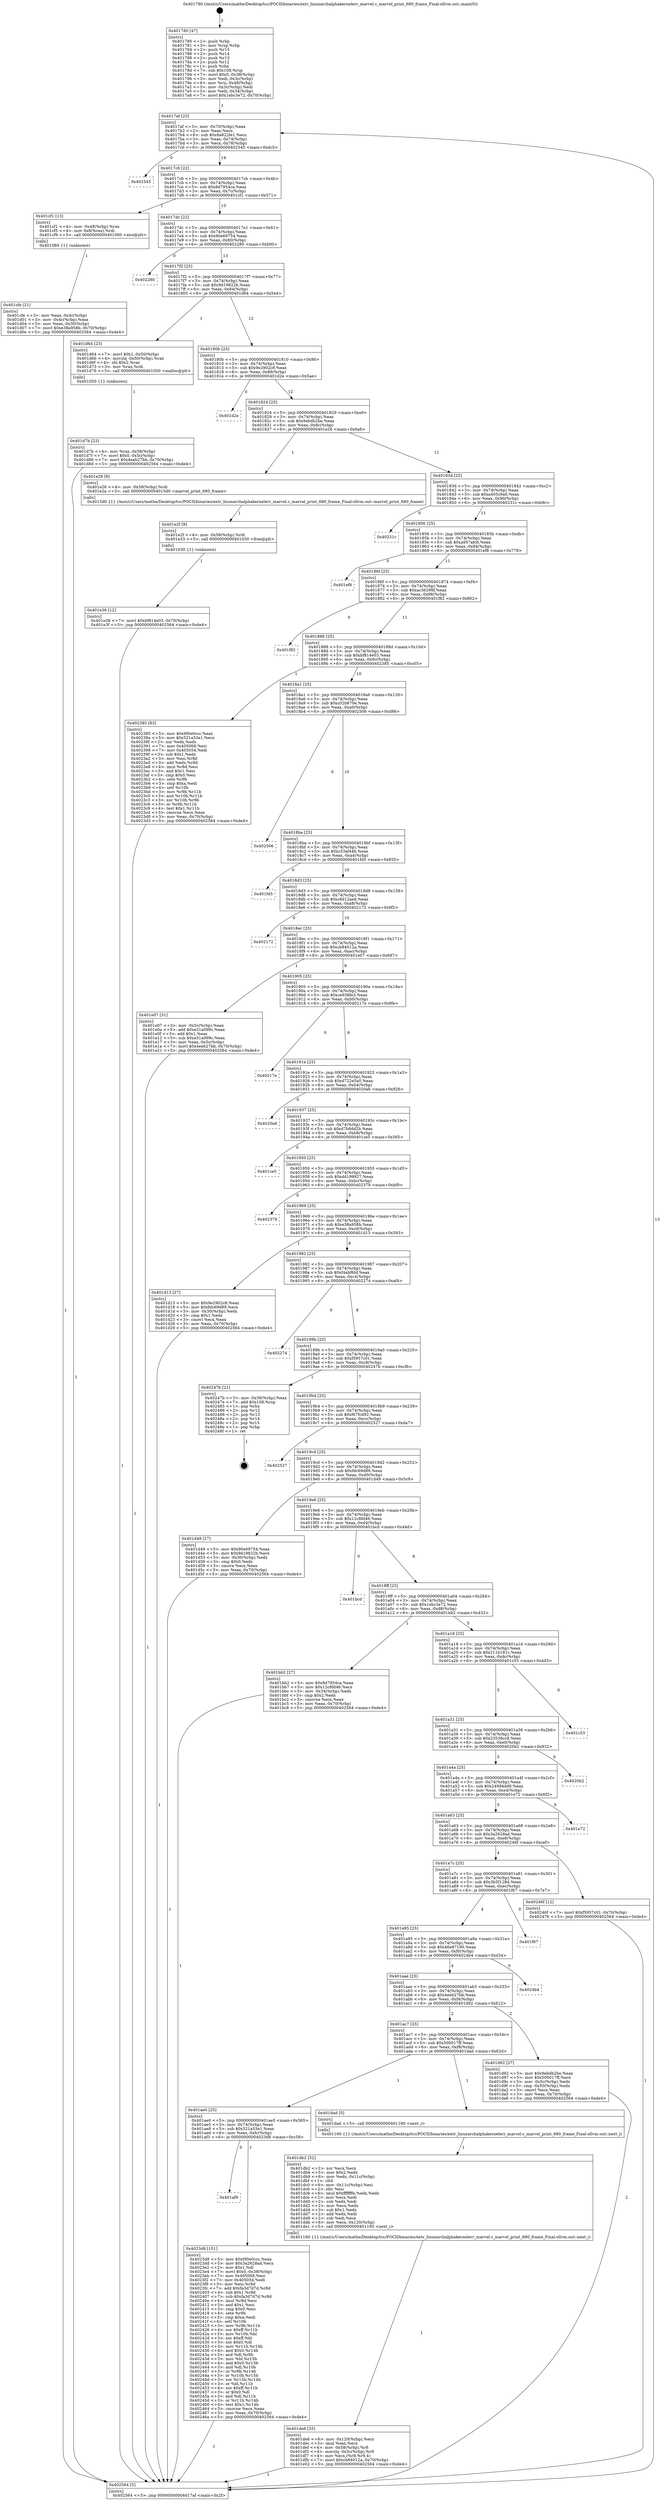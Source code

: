 digraph "0x401780" {
  label = "0x401780 (/mnt/c/Users/mathe/Desktop/tcc/POCII/binaries/extr_linuxarchalphakernelerr_marvel.c_marvel_print_680_frame_Final-ollvm.out::main(0))"
  labelloc = "t"
  node[shape=record]

  Entry [label="",width=0.3,height=0.3,shape=circle,fillcolor=black,style=filled]
  "0x4017af" [label="{
     0x4017af [23]\l
     | [instrs]\l
     &nbsp;&nbsp;0x4017af \<+3\>: mov -0x70(%rbp),%eax\l
     &nbsp;&nbsp;0x4017b2 \<+2\>: mov %eax,%ecx\l
     &nbsp;&nbsp;0x4017b4 \<+6\>: sub $0x8a822fe1,%ecx\l
     &nbsp;&nbsp;0x4017ba \<+3\>: mov %eax,-0x74(%rbp)\l
     &nbsp;&nbsp;0x4017bd \<+3\>: mov %ecx,-0x78(%rbp)\l
     &nbsp;&nbsp;0x4017c0 \<+6\>: je 0000000000402545 \<main+0xdc5\>\l
  }"]
  "0x402545" [label="{
     0x402545\l
  }", style=dashed]
  "0x4017c6" [label="{
     0x4017c6 [22]\l
     | [instrs]\l
     &nbsp;&nbsp;0x4017c6 \<+5\>: jmp 00000000004017cb \<main+0x4b\>\l
     &nbsp;&nbsp;0x4017cb \<+3\>: mov -0x74(%rbp),%eax\l
     &nbsp;&nbsp;0x4017ce \<+5\>: sub $0x8d7954ca,%eax\l
     &nbsp;&nbsp;0x4017d3 \<+3\>: mov %eax,-0x7c(%rbp)\l
     &nbsp;&nbsp;0x4017d6 \<+6\>: je 0000000000401cf1 \<main+0x571\>\l
  }"]
  Exit [label="",width=0.3,height=0.3,shape=circle,fillcolor=black,style=filled,peripheries=2]
  "0x401cf1" [label="{
     0x401cf1 [13]\l
     | [instrs]\l
     &nbsp;&nbsp;0x401cf1 \<+4\>: mov -0x48(%rbp),%rax\l
     &nbsp;&nbsp;0x401cf5 \<+4\>: mov 0x8(%rax),%rdi\l
     &nbsp;&nbsp;0x401cf9 \<+5\>: call 0000000000401060 \<atoi@plt\>\l
     | [calls]\l
     &nbsp;&nbsp;0x401060 \{1\} (unknown)\l
  }"]
  "0x4017dc" [label="{
     0x4017dc [22]\l
     | [instrs]\l
     &nbsp;&nbsp;0x4017dc \<+5\>: jmp 00000000004017e1 \<main+0x61\>\l
     &nbsp;&nbsp;0x4017e1 \<+3\>: mov -0x74(%rbp),%eax\l
     &nbsp;&nbsp;0x4017e4 \<+5\>: sub $0x90e69754,%eax\l
     &nbsp;&nbsp;0x4017e9 \<+3\>: mov %eax,-0x80(%rbp)\l
     &nbsp;&nbsp;0x4017ec \<+6\>: je 0000000000402280 \<main+0xb00\>\l
  }"]
  "0x401af9" [label="{
     0x401af9\l
  }", style=dashed]
  "0x402280" [label="{
     0x402280\l
  }", style=dashed]
  "0x4017f2" [label="{
     0x4017f2 [25]\l
     | [instrs]\l
     &nbsp;&nbsp;0x4017f2 \<+5\>: jmp 00000000004017f7 \<main+0x77\>\l
     &nbsp;&nbsp;0x4017f7 \<+3\>: mov -0x74(%rbp),%eax\l
     &nbsp;&nbsp;0x4017fa \<+5\>: sub $0x9d19822b,%eax\l
     &nbsp;&nbsp;0x4017ff \<+6\>: mov %eax,-0x84(%rbp)\l
     &nbsp;&nbsp;0x401805 \<+6\>: je 0000000000401d64 \<main+0x5e4\>\l
  }"]
  "0x4023d8" [label="{
     0x4023d8 [151]\l
     | [instrs]\l
     &nbsp;&nbsp;0x4023d8 \<+5\>: mov $0x6f0e0ccc,%eax\l
     &nbsp;&nbsp;0x4023dd \<+5\>: mov $0x3a2628ad,%ecx\l
     &nbsp;&nbsp;0x4023e2 \<+2\>: mov $0x1,%dl\l
     &nbsp;&nbsp;0x4023e4 \<+7\>: movl $0x0,-0x38(%rbp)\l
     &nbsp;&nbsp;0x4023eb \<+7\>: mov 0x405068,%esi\l
     &nbsp;&nbsp;0x4023f2 \<+7\>: mov 0x405054,%edi\l
     &nbsp;&nbsp;0x4023f9 \<+3\>: mov %esi,%r8d\l
     &nbsp;&nbsp;0x4023fc \<+7\>: add $0xfa3d7d7d,%r8d\l
     &nbsp;&nbsp;0x402403 \<+4\>: sub $0x1,%r8d\l
     &nbsp;&nbsp;0x402407 \<+7\>: sub $0xfa3d7d7d,%r8d\l
     &nbsp;&nbsp;0x40240e \<+4\>: imul %r8d,%esi\l
     &nbsp;&nbsp;0x402412 \<+3\>: and $0x1,%esi\l
     &nbsp;&nbsp;0x402415 \<+3\>: cmp $0x0,%esi\l
     &nbsp;&nbsp;0x402418 \<+4\>: sete %r9b\l
     &nbsp;&nbsp;0x40241c \<+3\>: cmp $0xa,%edi\l
     &nbsp;&nbsp;0x40241f \<+4\>: setl %r10b\l
     &nbsp;&nbsp;0x402423 \<+3\>: mov %r9b,%r11b\l
     &nbsp;&nbsp;0x402426 \<+4\>: xor $0xff,%r11b\l
     &nbsp;&nbsp;0x40242a \<+3\>: mov %r10b,%bl\l
     &nbsp;&nbsp;0x40242d \<+3\>: xor $0xff,%bl\l
     &nbsp;&nbsp;0x402430 \<+3\>: xor $0x0,%dl\l
     &nbsp;&nbsp;0x402433 \<+3\>: mov %r11b,%r14b\l
     &nbsp;&nbsp;0x402436 \<+4\>: and $0x0,%r14b\l
     &nbsp;&nbsp;0x40243a \<+3\>: and %dl,%r9b\l
     &nbsp;&nbsp;0x40243d \<+3\>: mov %bl,%r15b\l
     &nbsp;&nbsp;0x402440 \<+4\>: and $0x0,%r15b\l
     &nbsp;&nbsp;0x402444 \<+3\>: and %dl,%r10b\l
     &nbsp;&nbsp;0x402447 \<+3\>: or %r9b,%r14b\l
     &nbsp;&nbsp;0x40244a \<+3\>: or %r10b,%r15b\l
     &nbsp;&nbsp;0x40244d \<+3\>: xor %r15b,%r14b\l
     &nbsp;&nbsp;0x402450 \<+3\>: or %bl,%r11b\l
     &nbsp;&nbsp;0x402453 \<+4\>: xor $0xff,%r11b\l
     &nbsp;&nbsp;0x402457 \<+3\>: or $0x0,%dl\l
     &nbsp;&nbsp;0x40245a \<+3\>: and %dl,%r11b\l
     &nbsp;&nbsp;0x40245d \<+3\>: or %r11b,%r14b\l
     &nbsp;&nbsp;0x402460 \<+4\>: test $0x1,%r14b\l
     &nbsp;&nbsp;0x402464 \<+3\>: cmovne %ecx,%eax\l
     &nbsp;&nbsp;0x402467 \<+3\>: mov %eax,-0x70(%rbp)\l
     &nbsp;&nbsp;0x40246a \<+5\>: jmp 0000000000402564 \<main+0xde4\>\l
  }"]
  "0x401d64" [label="{
     0x401d64 [23]\l
     | [instrs]\l
     &nbsp;&nbsp;0x401d64 \<+7\>: movl $0x1,-0x50(%rbp)\l
     &nbsp;&nbsp;0x401d6b \<+4\>: movslq -0x50(%rbp),%rax\l
     &nbsp;&nbsp;0x401d6f \<+4\>: shl $0x2,%rax\l
     &nbsp;&nbsp;0x401d73 \<+3\>: mov %rax,%rdi\l
     &nbsp;&nbsp;0x401d76 \<+5\>: call 0000000000401050 \<malloc@plt\>\l
     | [calls]\l
     &nbsp;&nbsp;0x401050 \{1\} (unknown)\l
  }"]
  "0x40180b" [label="{
     0x40180b [25]\l
     | [instrs]\l
     &nbsp;&nbsp;0x40180b \<+5\>: jmp 0000000000401810 \<main+0x90\>\l
     &nbsp;&nbsp;0x401810 \<+3\>: mov -0x74(%rbp),%eax\l
     &nbsp;&nbsp;0x401813 \<+5\>: sub $0x9e2902c8,%eax\l
     &nbsp;&nbsp;0x401818 \<+6\>: mov %eax,-0x88(%rbp)\l
     &nbsp;&nbsp;0x40181e \<+6\>: je 0000000000401d2e \<main+0x5ae\>\l
  }"]
  "0x401e38" [label="{
     0x401e38 [12]\l
     | [instrs]\l
     &nbsp;&nbsp;0x401e38 \<+7\>: movl $0xbf814e03,-0x70(%rbp)\l
     &nbsp;&nbsp;0x401e3f \<+5\>: jmp 0000000000402564 \<main+0xde4\>\l
  }"]
  "0x401d2e" [label="{
     0x401d2e\l
  }", style=dashed]
  "0x401824" [label="{
     0x401824 [25]\l
     | [instrs]\l
     &nbsp;&nbsp;0x401824 \<+5\>: jmp 0000000000401829 \<main+0xa9\>\l
     &nbsp;&nbsp;0x401829 \<+3\>: mov -0x74(%rbp),%eax\l
     &nbsp;&nbsp;0x40182c \<+5\>: sub $0x9ebdb2be,%eax\l
     &nbsp;&nbsp;0x401831 \<+6\>: mov %eax,-0x8c(%rbp)\l
     &nbsp;&nbsp;0x401837 \<+6\>: je 0000000000401e26 \<main+0x6a6\>\l
  }"]
  "0x401e2f" [label="{
     0x401e2f [9]\l
     | [instrs]\l
     &nbsp;&nbsp;0x401e2f \<+4\>: mov -0x58(%rbp),%rdi\l
     &nbsp;&nbsp;0x401e33 \<+5\>: call 0000000000401030 \<free@plt\>\l
     | [calls]\l
     &nbsp;&nbsp;0x401030 \{1\} (unknown)\l
  }"]
  "0x401e26" [label="{
     0x401e26 [9]\l
     | [instrs]\l
     &nbsp;&nbsp;0x401e26 \<+4\>: mov -0x58(%rbp),%rdi\l
     &nbsp;&nbsp;0x401e2a \<+5\>: call 00000000004015d0 \<marvel_print_680_frame\>\l
     | [calls]\l
     &nbsp;&nbsp;0x4015d0 \{1\} (/mnt/c/Users/mathe/Desktop/tcc/POCII/binaries/extr_linuxarchalphakernelerr_marvel.c_marvel_print_680_frame_Final-ollvm.out::marvel_print_680_frame)\l
  }"]
  "0x40183d" [label="{
     0x40183d [25]\l
     | [instrs]\l
     &nbsp;&nbsp;0x40183d \<+5\>: jmp 0000000000401842 \<main+0xc2\>\l
     &nbsp;&nbsp;0x401842 \<+3\>: mov -0x74(%rbp),%eax\l
     &nbsp;&nbsp;0x401845 \<+5\>: sub $0xa405c9a0,%eax\l
     &nbsp;&nbsp;0x40184a \<+6\>: mov %eax,-0x90(%rbp)\l
     &nbsp;&nbsp;0x401850 \<+6\>: je 000000000040231c \<main+0xb9c\>\l
  }"]
  "0x401de6" [label="{
     0x401de6 [33]\l
     | [instrs]\l
     &nbsp;&nbsp;0x401de6 \<+6\>: mov -0x120(%rbp),%ecx\l
     &nbsp;&nbsp;0x401dec \<+3\>: imul %eax,%ecx\l
     &nbsp;&nbsp;0x401def \<+4\>: mov -0x58(%rbp),%r8\l
     &nbsp;&nbsp;0x401df3 \<+4\>: movslq -0x5c(%rbp),%r9\l
     &nbsp;&nbsp;0x401df7 \<+4\>: mov %ecx,(%r8,%r9,4)\l
     &nbsp;&nbsp;0x401dfb \<+7\>: movl $0xcb84012a,-0x70(%rbp)\l
     &nbsp;&nbsp;0x401e02 \<+5\>: jmp 0000000000402564 \<main+0xde4\>\l
  }"]
  "0x40231c" [label="{
     0x40231c\l
  }", style=dashed]
  "0x401856" [label="{
     0x401856 [25]\l
     | [instrs]\l
     &nbsp;&nbsp;0x401856 \<+5\>: jmp 000000000040185b \<main+0xdb\>\l
     &nbsp;&nbsp;0x40185b \<+3\>: mov -0x74(%rbp),%eax\l
     &nbsp;&nbsp;0x40185e \<+5\>: sub $0xa957afc6,%eax\l
     &nbsp;&nbsp;0x401863 \<+6\>: mov %eax,-0x94(%rbp)\l
     &nbsp;&nbsp;0x401869 \<+6\>: je 0000000000401ef8 \<main+0x778\>\l
  }"]
  "0x401db2" [label="{
     0x401db2 [52]\l
     | [instrs]\l
     &nbsp;&nbsp;0x401db2 \<+2\>: xor %ecx,%ecx\l
     &nbsp;&nbsp;0x401db4 \<+5\>: mov $0x2,%edx\l
     &nbsp;&nbsp;0x401db9 \<+6\>: mov %edx,-0x11c(%rbp)\l
     &nbsp;&nbsp;0x401dbf \<+1\>: cltd\l
     &nbsp;&nbsp;0x401dc0 \<+6\>: mov -0x11c(%rbp),%esi\l
     &nbsp;&nbsp;0x401dc6 \<+2\>: idiv %esi\l
     &nbsp;&nbsp;0x401dc8 \<+6\>: imul $0xfffffffe,%edx,%edx\l
     &nbsp;&nbsp;0x401dce \<+2\>: mov %ecx,%edi\l
     &nbsp;&nbsp;0x401dd0 \<+2\>: sub %edx,%edi\l
     &nbsp;&nbsp;0x401dd2 \<+2\>: mov %ecx,%edx\l
     &nbsp;&nbsp;0x401dd4 \<+3\>: sub $0x1,%edx\l
     &nbsp;&nbsp;0x401dd7 \<+2\>: add %edx,%edi\l
     &nbsp;&nbsp;0x401dd9 \<+2\>: sub %edi,%ecx\l
     &nbsp;&nbsp;0x401ddb \<+6\>: mov %ecx,-0x120(%rbp)\l
     &nbsp;&nbsp;0x401de1 \<+5\>: call 0000000000401160 \<next_i\>\l
     | [calls]\l
     &nbsp;&nbsp;0x401160 \{1\} (/mnt/c/Users/mathe/Desktop/tcc/POCII/binaries/extr_linuxarchalphakernelerr_marvel.c_marvel_print_680_frame_Final-ollvm.out::next_i)\l
  }"]
  "0x401ef8" [label="{
     0x401ef8\l
  }", style=dashed]
  "0x40186f" [label="{
     0x40186f [25]\l
     | [instrs]\l
     &nbsp;&nbsp;0x40186f \<+5\>: jmp 0000000000401874 \<main+0xf4\>\l
     &nbsp;&nbsp;0x401874 \<+3\>: mov -0x74(%rbp),%eax\l
     &nbsp;&nbsp;0x401877 \<+5\>: sub $0xac36298f,%eax\l
     &nbsp;&nbsp;0x40187c \<+6\>: mov %eax,-0x98(%rbp)\l
     &nbsp;&nbsp;0x401882 \<+6\>: je 0000000000401f82 \<main+0x802\>\l
  }"]
  "0x401ae0" [label="{
     0x401ae0 [25]\l
     | [instrs]\l
     &nbsp;&nbsp;0x401ae0 \<+5\>: jmp 0000000000401ae5 \<main+0x365\>\l
     &nbsp;&nbsp;0x401ae5 \<+3\>: mov -0x74(%rbp),%eax\l
     &nbsp;&nbsp;0x401ae8 \<+5\>: sub $0x521a53e1,%eax\l
     &nbsp;&nbsp;0x401aed \<+6\>: mov %eax,-0xfc(%rbp)\l
     &nbsp;&nbsp;0x401af3 \<+6\>: je 00000000004023d8 \<main+0xc58\>\l
  }"]
  "0x401f82" [label="{
     0x401f82\l
  }", style=dashed]
  "0x401888" [label="{
     0x401888 [25]\l
     | [instrs]\l
     &nbsp;&nbsp;0x401888 \<+5\>: jmp 000000000040188d \<main+0x10d\>\l
     &nbsp;&nbsp;0x40188d \<+3\>: mov -0x74(%rbp),%eax\l
     &nbsp;&nbsp;0x401890 \<+5\>: sub $0xbf814e03,%eax\l
     &nbsp;&nbsp;0x401895 \<+6\>: mov %eax,-0x9c(%rbp)\l
     &nbsp;&nbsp;0x40189b \<+6\>: je 0000000000402385 \<main+0xc05\>\l
  }"]
  "0x401dad" [label="{
     0x401dad [5]\l
     | [instrs]\l
     &nbsp;&nbsp;0x401dad \<+5\>: call 0000000000401160 \<next_i\>\l
     | [calls]\l
     &nbsp;&nbsp;0x401160 \{1\} (/mnt/c/Users/mathe/Desktop/tcc/POCII/binaries/extr_linuxarchalphakernelerr_marvel.c_marvel_print_680_frame_Final-ollvm.out::next_i)\l
  }"]
  "0x402385" [label="{
     0x402385 [83]\l
     | [instrs]\l
     &nbsp;&nbsp;0x402385 \<+5\>: mov $0x6f0e0ccc,%eax\l
     &nbsp;&nbsp;0x40238a \<+5\>: mov $0x521a53e1,%ecx\l
     &nbsp;&nbsp;0x40238f \<+2\>: xor %edx,%edx\l
     &nbsp;&nbsp;0x402391 \<+7\>: mov 0x405068,%esi\l
     &nbsp;&nbsp;0x402398 \<+7\>: mov 0x405054,%edi\l
     &nbsp;&nbsp;0x40239f \<+3\>: sub $0x1,%edx\l
     &nbsp;&nbsp;0x4023a2 \<+3\>: mov %esi,%r8d\l
     &nbsp;&nbsp;0x4023a5 \<+3\>: add %edx,%r8d\l
     &nbsp;&nbsp;0x4023a8 \<+4\>: imul %r8d,%esi\l
     &nbsp;&nbsp;0x4023ac \<+3\>: and $0x1,%esi\l
     &nbsp;&nbsp;0x4023af \<+3\>: cmp $0x0,%esi\l
     &nbsp;&nbsp;0x4023b2 \<+4\>: sete %r9b\l
     &nbsp;&nbsp;0x4023b6 \<+3\>: cmp $0xa,%edi\l
     &nbsp;&nbsp;0x4023b9 \<+4\>: setl %r10b\l
     &nbsp;&nbsp;0x4023bd \<+3\>: mov %r9b,%r11b\l
     &nbsp;&nbsp;0x4023c0 \<+3\>: and %r10b,%r11b\l
     &nbsp;&nbsp;0x4023c3 \<+3\>: xor %r10b,%r9b\l
     &nbsp;&nbsp;0x4023c6 \<+3\>: or %r9b,%r11b\l
     &nbsp;&nbsp;0x4023c9 \<+4\>: test $0x1,%r11b\l
     &nbsp;&nbsp;0x4023cd \<+3\>: cmovne %ecx,%eax\l
     &nbsp;&nbsp;0x4023d0 \<+3\>: mov %eax,-0x70(%rbp)\l
     &nbsp;&nbsp;0x4023d3 \<+5\>: jmp 0000000000402564 \<main+0xde4\>\l
  }"]
  "0x4018a1" [label="{
     0x4018a1 [25]\l
     | [instrs]\l
     &nbsp;&nbsp;0x4018a1 \<+5\>: jmp 00000000004018a6 \<main+0x126\>\l
     &nbsp;&nbsp;0x4018a6 \<+3\>: mov -0x74(%rbp),%eax\l
     &nbsp;&nbsp;0x4018a9 \<+5\>: sub $0xc02b870e,%eax\l
     &nbsp;&nbsp;0x4018ae \<+6\>: mov %eax,-0xa0(%rbp)\l
     &nbsp;&nbsp;0x4018b4 \<+6\>: je 0000000000402506 \<main+0xd86\>\l
  }"]
  "0x401ac7" [label="{
     0x401ac7 [25]\l
     | [instrs]\l
     &nbsp;&nbsp;0x401ac7 \<+5\>: jmp 0000000000401acc \<main+0x34c\>\l
     &nbsp;&nbsp;0x401acc \<+3\>: mov -0x74(%rbp),%eax\l
     &nbsp;&nbsp;0x401acf \<+5\>: sub $0x500017ff,%eax\l
     &nbsp;&nbsp;0x401ad4 \<+6\>: mov %eax,-0xf8(%rbp)\l
     &nbsp;&nbsp;0x401ada \<+6\>: je 0000000000401dad \<main+0x62d\>\l
  }"]
  "0x402506" [label="{
     0x402506\l
  }", style=dashed]
  "0x4018ba" [label="{
     0x4018ba [25]\l
     | [instrs]\l
     &nbsp;&nbsp;0x4018ba \<+5\>: jmp 00000000004018bf \<main+0x13f\>\l
     &nbsp;&nbsp;0x4018bf \<+3\>: mov -0x74(%rbp),%eax\l
     &nbsp;&nbsp;0x4018c2 \<+5\>: sub $0xc53af44b,%eax\l
     &nbsp;&nbsp;0x4018c7 \<+6\>: mov %eax,-0xa4(%rbp)\l
     &nbsp;&nbsp;0x4018cd \<+6\>: je 0000000000401fd5 \<main+0x855\>\l
  }"]
  "0x401d92" [label="{
     0x401d92 [27]\l
     | [instrs]\l
     &nbsp;&nbsp;0x401d92 \<+5\>: mov $0x9ebdb2be,%eax\l
     &nbsp;&nbsp;0x401d97 \<+5\>: mov $0x500017ff,%ecx\l
     &nbsp;&nbsp;0x401d9c \<+3\>: mov -0x5c(%rbp),%edx\l
     &nbsp;&nbsp;0x401d9f \<+3\>: cmp -0x50(%rbp),%edx\l
     &nbsp;&nbsp;0x401da2 \<+3\>: cmovl %ecx,%eax\l
     &nbsp;&nbsp;0x401da5 \<+3\>: mov %eax,-0x70(%rbp)\l
     &nbsp;&nbsp;0x401da8 \<+5\>: jmp 0000000000402564 \<main+0xde4\>\l
  }"]
  "0x401fd5" [label="{
     0x401fd5\l
  }", style=dashed]
  "0x4018d3" [label="{
     0x4018d3 [25]\l
     | [instrs]\l
     &nbsp;&nbsp;0x4018d3 \<+5\>: jmp 00000000004018d8 \<main+0x158\>\l
     &nbsp;&nbsp;0x4018d8 \<+3\>: mov -0x74(%rbp),%eax\l
     &nbsp;&nbsp;0x4018db \<+5\>: sub $0xc6d12aed,%eax\l
     &nbsp;&nbsp;0x4018e0 \<+6\>: mov %eax,-0xa8(%rbp)\l
     &nbsp;&nbsp;0x4018e6 \<+6\>: je 0000000000402172 \<main+0x9f2\>\l
  }"]
  "0x401aae" [label="{
     0x401aae [25]\l
     | [instrs]\l
     &nbsp;&nbsp;0x401aae \<+5\>: jmp 0000000000401ab3 \<main+0x333\>\l
     &nbsp;&nbsp;0x401ab3 \<+3\>: mov -0x74(%rbp),%eax\l
     &nbsp;&nbsp;0x401ab6 \<+5\>: sub $0x4eeb27bb,%eax\l
     &nbsp;&nbsp;0x401abb \<+6\>: mov %eax,-0xf4(%rbp)\l
     &nbsp;&nbsp;0x401ac1 \<+6\>: je 0000000000401d92 \<main+0x612\>\l
  }"]
  "0x402172" [label="{
     0x402172\l
  }", style=dashed]
  "0x4018ec" [label="{
     0x4018ec [25]\l
     | [instrs]\l
     &nbsp;&nbsp;0x4018ec \<+5\>: jmp 00000000004018f1 \<main+0x171\>\l
     &nbsp;&nbsp;0x4018f1 \<+3\>: mov -0x74(%rbp),%eax\l
     &nbsp;&nbsp;0x4018f4 \<+5\>: sub $0xcb84012a,%eax\l
     &nbsp;&nbsp;0x4018f9 \<+6\>: mov %eax,-0xac(%rbp)\l
     &nbsp;&nbsp;0x4018ff \<+6\>: je 0000000000401e07 \<main+0x687\>\l
  }"]
  "0x4024b4" [label="{
     0x4024b4\l
  }", style=dashed]
  "0x401e07" [label="{
     0x401e07 [31]\l
     | [instrs]\l
     &nbsp;&nbsp;0x401e07 \<+3\>: mov -0x5c(%rbp),%eax\l
     &nbsp;&nbsp;0x401e0a \<+5\>: add $0xe31a099c,%eax\l
     &nbsp;&nbsp;0x401e0f \<+3\>: add $0x1,%eax\l
     &nbsp;&nbsp;0x401e12 \<+5\>: sub $0xe31a099c,%eax\l
     &nbsp;&nbsp;0x401e17 \<+3\>: mov %eax,-0x5c(%rbp)\l
     &nbsp;&nbsp;0x401e1a \<+7\>: movl $0x4eeb27bb,-0x70(%rbp)\l
     &nbsp;&nbsp;0x401e21 \<+5\>: jmp 0000000000402564 \<main+0xde4\>\l
  }"]
  "0x401905" [label="{
     0x401905 [25]\l
     | [instrs]\l
     &nbsp;&nbsp;0x401905 \<+5\>: jmp 000000000040190a \<main+0x18a\>\l
     &nbsp;&nbsp;0x40190a \<+3\>: mov -0x74(%rbp),%eax\l
     &nbsp;&nbsp;0x40190d \<+5\>: sub $0xce938fe3,%eax\l
     &nbsp;&nbsp;0x401912 \<+6\>: mov %eax,-0xb0(%rbp)\l
     &nbsp;&nbsp;0x401918 \<+6\>: je 000000000040217e \<main+0x9fe\>\l
  }"]
  "0x401a95" [label="{
     0x401a95 [25]\l
     | [instrs]\l
     &nbsp;&nbsp;0x401a95 \<+5\>: jmp 0000000000401a9a \<main+0x31a\>\l
     &nbsp;&nbsp;0x401a9a \<+3\>: mov -0x74(%rbp),%eax\l
     &nbsp;&nbsp;0x401a9d \<+5\>: sub $0x46e87190,%eax\l
     &nbsp;&nbsp;0x401aa2 \<+6\>: mov %eax,-0xf0(%rbp)\l
     &nbsp;&nbsp;0x401aa8 \<+6\>: je 00000000004024b4 \<main+0xd34\>\l
  }"]
  "0x40217e" [label="{
     0x40217e\l
  }", style=dashed]
  "0x40191e" [label="{
     0x40191e [25]\l
     | [instrs]\l
     &nbsp;&nbsp;0x40191e \<+5\>: jmp 0000000000401923 \<main+0x1a3\>\l
     &nbsp;&nbsp;0x401923 \<+3\>: mov -0x74(%rbp),%eax\l
     &nbsp;&nbsp;0x401926 \<+5\>: sub $0xd722e5a0,%eax\l
     &nbsp;&nbsp;0x40192b \<+6\>: mov %eax,-0xb4(%rbp)\l
     &nbsp;&nbsp;0x401931 \<+6\>: je 00000000004020a6 \<main+0x926\>\l
  }"]
  "0x401f67" [label="{
     0x401f67\l
  }", style=dashed]
  "0x4020a6" [label="{
     0x4020a6\l
  }", style=dashed]
  "0x401937" [label="{
     0x401937 [25]\l
     | [instrs]\l
     &nbsp;&nbsp;0x401937 \<+5\>: jmp 000000000040193c \<main+0x1bc\>\l
     &nbsp;&nbsp;0x40193c \<+3\>: mov -0x74(%rbp),%eax\l
     &nbsp;&nbsp;0x40193f \<+5\>: sub $0xd7b8dd2b,%eax\l
     &nbsp;&nbsp;0x401944 \<+6\>: mov %eax,-0xb8(%rbp)\l
     &nbsp;&nbsp;0x40194a \<+6\>: je 0000000000401ce5 \<main+0x565\>\l
  }"]
  "0x401a7c" [label="{
     0x401a7c [25]\l
     | [instrs]\l
     &nbsp;&nbsp;0x401a7c \<+5\>: jmp 0000000000401a81 \<main+0x301\>\l
     &nbsp;&nbsp;0x401a81 \<+3\>: mov -0x74(%rbp),%eax\l
     &nbsp;&nbsp;0x401a84 \<+5\>: sub $0x3b5f128d,%eax\l
     &nbsp;&nbsp;0x401a89 \<+6\>: mov %eax,-0xec(%rbp)\l
     &nbsp;&nbsp;0x401a8f \<+6\>: je 0000000000401f67 \<main+0x7e7\>\l
  }"]
  "0x401ce5" [label="{
     0x401ce5\l
  }", style=dashed]
  "0x401950" [label="{
     0x401950 [25]\l
     | [instrs]\l
     &nbsp;&nbsp;0x401950 \<+5\>: jmp 0000000000401955 \<main+0x1d5\>\l
     &nbsp;&nbsp;0x401955 \<+3\>: mov -0x74(%rbp),%eax\l
     &nbsp;&nbsp;0x401958 \<+5\>: sub $0xdd199927,%eax\l
     &nbsp;&nbsp;0x40195d \<+6\>: mov %eax,-0xbc(%rbp)\l
     &nbsp;&nbsp;0x401963 \<+6\>: je 0000000000402379 \<main+0xbf9\>\l
  }"]
  "0x40246f" [label="{
     0x40246f [12]\l
     | [instrs]\l
     &nbsp;&nbsp;0x40246f \<+7\>: movl $0xf5957c01,-0x70(%rbp)\l
     &nbsp;&nbsp;0x402476 \<+5\>: jmp 0000000000402564 \<main+0xde4\>\l
  }"]
  "0x402379" [label="{
     0x402379\l
  }", style=dashed]
  "0x401969" [label="{
     0x401969 [25]\l
     | [instrs]\l
     &nbsp;&nbsp;0x401969 \<+5\>: jmp 000000000040196e \<main+0x1ee\>\l
     &nbsp;&nbsp;0x40196e \<+3\>: mov -0x74(%rbp),%eax\l
     &nbsp;&nbsp;0x401971 \<+5\>: sub $0xe38a958b,%eax\l
     &nbsp;&nbsp;0x401976 \<+6\>: mov %eax,-0xc0(%rbp)\l
     &nbsp;&nbsp;0x40197c \<+6\>: je 0000000000401d13 \<main+0x593\>\l
  }"]
  "0x401a63" [label="{
     0x401a63 [25]\l
     | [instrs]\l
     &nbsp;&nbsp;0x401a63 \<+5\>: jmp 0000000000401a68 \<main+0x2e8\>\l
     &nbsp;&nbsp;0x401a68 \<+3\>: mov -0x74(%rbp),%eax\l
     &nbsp;&nbsp;0x401a6b \<+5\>: sub $0x3a2628ad,%eax\l
     &nbsp;&nbsp;0x401a70 \<+6\>: mov %eax,-0xe8(%rbp)\l
     &nbsp;&nbsp;0x401a76 \<+6\>: je 000000000040246f \<main+0xcef\>\l
  }"]
  "0x401d13" [label="{
     0x401d13 [27]\l
     | [instrs]\l
     &nbsp;&nbsp;0x401d13 \<+5\>: mov $0x9e2902c8,%eax\l
     &nbsp;&nbsp;0x401d18 \<+5\>: mov $0xfdc69d89,%ecx\l
     &nbsp;&nbsp;0x401d1d \<+3\>: mov -0x30(%rbp),%edx\l
     &nbsp;&nbsp;0x401d20 \<+3\>: cmp $0x1,%edx\l
     &nbsp;&nbsp;0x401d23 \<+3\>: cmovl %ecx,%eax\l
     &nbsp;&nbsp;0x401d26 \<+3\>: mov %eax,-0x70(%rbp)\l
     &nbsp;&nbsp;0x401d29 \<+5\>: jmp 0000000000402564 \<main+0xde4\>\l
  }"]
  "0x401982" [label="{
     0x401982 [25]\l
     | [instrs]\l
     &nbsp;&nbsp;0x401982 \<+5\>: jmp 0000000000401987 \<main+0x207\>\l
     &nbsp;&nbsp;0x401987 \<+3\>: mov -0x74(%rbp),%eax\l
     &nbsp;&nbsp;0x40198a \<+5\>: sub $0xf4abf6bf,%eax\l
     &nbsp;&nbsp;0x40198f \<+6\>: mov %eax,-0xc4(%rbp)\l
     &nbsp;&nbsp;0x401995 \<+6\>: je 0000000000402274 \<main+0xaf4\>\l
  }"]
  "0x401e72" [label="{
     0x401e72\l
  }", style=dashed]
  "0x402274" [label="{
     0x402274\l
  }", style=dashed]
  "0x40199b" [label="{
     0x40199b [25]\l
     | [instrs]\l
     &nbsp;&nbsp;0x40199b \<+5\>: jmp 00000000004019a0 \<main+0x220\>\l
     &nbsp;&nbsp;0x4019a0 \<+3\>: mov -0x74(%rbp),%eax\l
     &nbsp;&nbsp;0x4019a3 \<+5\>: sub $0xf5957c01,%eax\l
     &nbsp;&nbsp;0x4019a8 \<+6\>: mov %eax,-0xc8(%rbp)\l
     &nbsp;&nbsp;0x4019ae \<+6\>: je 000000000040247b \<main+0xcfb\>\l
  }"]
  "0x401a4a" [label="{
     0x401a4a [25]\l
     | [instrs]\l
     &nbsp;&nbsp;0x401a4a \<+5\>: jmp 0000000000401a4f \<main+0x2cf\>\l
     &nbsp;&nbsp;0x401a4f \<+3\>: mov -0x74(%rbp),%eax\l
     &nbsp;&nbsp;0x401a52 \<+5\>: sub $0x24994dd9,%eax\l
     &nbsp;&nbsp;0x401a57 \<+6\>: mov %eax,-0xe4(%rbp)\l
     &nbsp;&nbsp;0x401a5d \<+6\>: je 0000000000401e72 \<main+0x6f2\>\l
  }"]
  "0x40247b" [label="{
     0x40247b [21]\l
     | [instrs]\l
     &nbsp;&nbsp;0x40247b \<+3\>: mov -0x38(%rbp),%eax\l
     &nbsp;&nbsp;0x40247e \<+7\>: add $0x108,%rsp\l
     &nbsp;&nbsp;0x402485 \<+1\>: pop %rbx\l
     &nbsp;&nbsp;0x402486 \<+2\>: pop %r12\l
     &nbsp;&nbsp;0x402488 \<+2\>: pop %r13\l
     &nbsp;&nbsp;0x40248a \<+2\>: pop %r14\l
     &nbsp;&nbsp;0x40248c \<+2\>: pop %r15\l
     &nbsp;&nbsp;0x40248e \<+1\>: pop %rbp\l
     &nbsp;&nbsp;0x40248f \<+1\>: ret\l
  }"]
  "0x4019b4" [label="{
     0x4019b4 [25]\l
     | [instrs]\l
     &nbsp;&nbsp;0x4019b4 \<+5\>: jmp 00000000004019b9 \<main+0x239\>\l
     &nbsp;&nbsp;0x4019b9 \<+3\>: mov -0x74(%rbp),%eax\l
     &nbsp;&nbsp;0x4019bc \<+5\>: sub $0xf67fcd92,%eax\l
     &nbsp;&nbsp;0x4019c1 \<+6\>: mov %eax,-0xcc(%rbp)\l
     &nbsp;&nbsp;0x4019c7 \<+6\>: je 0000000000402527 \<main+0xda7\>\l
  }"]
  "0x4020b2" [label="{
     0x4020b2\l
  }", style=dashed]
  "0x402527" [label="{
     0x402527\l
  }", style=dashed]
  "0x4019cd" [label="{
     0x4019cd [25]\l
     | [instrs]\l
     &nbsp;&nbsp;0x4019cd \<+5\>: jmp 00000000004019d2 \<main+0x252\>\l
     &nbsp;&nbsp;0x4019d2 \<+3\>: mov -0x74(%rbp),%eax\l
     &nbsp;&nbsp;0x4019d5 \<+5\>: sub $0xfdc69d89,%eax\l
     &nbsp;&nbsp;0x4019da \<+6\>: mov %eax,-0xd0(%rbp)\l
     &nbsp;&nbsp;0x4019e0 \<+6\>: je 0000000000401d49 \<main+0x5c9\>\l
  }"]
  "0x401a31" [label="{
     0x401a31 [25]\l
     | [instrs]\l
     &nbsp;&nbsp;0x401a31 \<+5\>: jmp 0000000000401a36 \<main+0x2b6\>\l
     &nbsp;&nbsp;0x401a36 \<+3\>: mov -0x74(%rbp),%eax\l
     &nbsp;&nbsp;0x401a39 \<+5\>: sub $0x23538cc8,%eax\l
     &nbsp;&nbsp;0x401a3e \<+6\>: mov %eax,-0xe0(%rbp)\l
     &nbsp;&nbsp;0x401a44 \<+6\>: je 00000000004020b2 \<main+0x932\>\l
  }"]
  "0x401d49" [label="{
     0x401d49 [27]\l
     | [instrs]\l
     &nbsp;&nbsp;0x401d49 \<+5\>: mov $0x90e69754,%eax\l
     &nbsp;&nbsp;0x401d4e \<+5\>: mov $0x9d19822b,%ecx\l
     &nbsp;&nbsp;0x401d53 \<+3\>: mov -0x30(%rbp),%edx\l
     &nbsp;&nbsp;0x401d56 \<+3\>: cmp $0x0,%edx\l
     &nbsp;&nbsp;0x401d59 \<+3\>: cmove %ecx,%eax\l
     &nbsp;&nbsp;0x401d5c \<+3\>: mov %eax,-0x70(%rbp)\l
     &nbsp;&nbsp;0x401d5f \<+5\>: jmp 0000000000402564 \<main+0xde4\>\l
  }"]
  "0x4019e6" [label="{
     0x4019e6 [25]\l
     | [instrs]\l
     &nbsp;&nbsp;0x4019e6 \<+5\>: jmp 00000000004019eb \<main+0x26b\>\l
     &nbsp;&nbsp;0x4019eb \<+3\>: mov -0x74(%rbp),%eax\l
     &nbsp;&nbsp;0x4019ee \<+5\>: sub $0x12c8fd46,%eax\l
     &nbsp;&nbsp;0x4019f3 \<+6\>: mov %eax,-0xd4(%rbp)\l
     &nbsp;&nbsp;0x4019f9 \<+6\>: je 0000000000401bcd \<main+0x44d\>\l
  }"]
  "0x401c53" [label="{
     0x401c53\l
  }", style=dashed]
  "0x401bcd" [label="{
     0x401bcd\l
  }", style=dashed]
  "0x4019ff" [label="{
     0x4019ff [25]\l
     | [instrs]\l
     &nbsp;&nbsp;0x4019ff \<+5\>: jmp 0000000000401a04 \<main+0x284\>\l
     &nbsp;&nbsp;0x401a04 \<+3\>: mov -0x74(%rbp),%eax\l
     &nbsp;&nbsp;0x401a07 \<+5\>: sub $0x1ebc3e72,%eax\l
     &nbsp;&nbsp;0x401a0c \<+6\>: mov %eax,-0xd8(%rbp)\l
     &nbsp;&nbsp;0x401a12 \<+6\>: je 0000000000401bb2 \<main+0x432\>\l
  }"]
  "0x401d7b" [label="{
     0x401d7b [23]\l
     | [instrs]\l
     &nbsp;&nbsp;0x401d7b \<+4\>: mov %rax,-0x58(%rbp)\l
     &nbsp;&nbsp;0x401d7f \<+7\>: movl $0x0,-0x5c(%rbp)\l
     &nbsp;&nbsp;0x401d86 \<+7\>: movl $0x4eeb27bb,-0x70(%rbp)\l
     &nbsp;&nbsp;0x401d8d \<+5\>: jmp 0000000000402564 \<main+0xde4\>\l
  }"]
  "0x401bb2" [label="{
     0x401bb2 [27]\l
     | [instrs]\l
     &nbsp;&nbsp;0x401bb2 \<+5\>: mov $0x8d7954ca,%eax\l
     &nbsp;&nbsp;0x401bb7 \<+5\>: mov $0x12c8fd46,%ecx\l
     &nbsp;&nbsp;0x401bbc \<+3\>: mov -0x34(%rbp),%edx\l
     &nbsp;&nbsp;0x401bbf \<+3\>: cmp $0x2,%edx\l
     &nbsp;&nbsp;0x401bc2 \<+3\>: cmovne %ecx,%eax\l
     &nbsp;&nbsp;0x401bc5 \<+3\>: mov %eax,-0x70(%rbp)\l
     &nbsp;&nbsp;0x401bc8 \<+5\>: jmp 0000000000402564 \<main+0xde4\>\l
  }"]
  "0x401a18" [label="{
     0x401a18 [25]\l
     | [instrs]\l
     &nbsp;&nbsp;0x401a18 \<+5\>: jmp 0000000000401a1d \<main+0x29d\>\l
     &nbsp;&nbsp;0x401a1d \<+3\>: mov -0x74(%rbp),%eax\l
     &nbsp;&nbsp;0x401a20 \<+5\>: sub $0x211b181c,%eax\l
     &nbsp;&nbsp;0x401a25 \<+6\>: mov %eax,-0xdc(%rbp)\l
     &nbsp;&nbsp;0x401a2b \<+6\>: je 0000000000401c53 \<main+0x4d3\>\l
  }"]
  "0x402564" [label="{
     0x402564 [5]\l
     | [instrs]\l
     &nbsp;&nbsp;0x402564 \<+5\>: jmp 00000000004017af \<main+0x2f\>\l
  }"]
  "0x401780" [label="{
     0x401780 [47]\l
     | [instrs]\l
     &nbsp;&nbsp;0x401780 \<+1\>: push %rbp\l
     &nbsp;&nbsp;0x401781 \<+3\>: mov %rsp,%rbp\l
     &nbsp;&nbsp;0x401784 \<+2\>: push %r15\l
     &nbsp;&nbsp;0x401786 \<+2\>: push %r14\l
     &nbsp;&nbsp;0x401788 \<+2\>: push %r13\l
     &nbsp;&nbsp;0x40178a \<+2\>: push %r12\l
     &nbsp;&nbsp;0x40178c \<+1\>: push %rbx\l
     &nbsp;&nbsp;0x40178d \<+7\>: sub $0x108,%rsp\l
     &nbsp;&nbsp;0x401794 \<+7\>: movl $0x0,-0x38(%rbp)\l
     &nbsp;&nbsp;0x40179b \<+3\>: mov %edi,-0x3c(%rbp)\l
     &nbsp;&nbsp;0x40179e \<+4\>: mov %rsi,-0x48(%rbp)\l
     &nbsp;&nbsp;0x4017a2 \<+3\>: mov -0x3c(%rbp),%edi\l
     &nbsp;&nbsp;0x4017a5 \<+3\>: mov %edi,-0x34(%rbp)\l
     &nbsp;&nbsp;0x4017a8 \<+7\>: movl $0x1ebc3e72,-0x70(%rbp)\l
  }"]
  "0x401cfe" [label="{
     0x401cfe [21]\l
     | [instrs]\l
     &nbsp;&nbsp;0x401cfe \<+3\>: mov %eax,-0x4c(%rbp)\l
     &nbsp;&nbsp;0x401d01 \<+3\>: mov -0x4c(%rbp),%eax\l
     &nbsp;&nbsp;0x401d04 \<+3\>: mov %eax,-0x30(%rbp)\l
     &nbsp;&nbsp;0x401d07 \<+7\>: movl $0xe38a958b,-0x70(%rbp)\l
     &nbsp;&nbsp;0x401d0e \<+5\>: jmp 0000000000402564 \<main+0xde4\>\l
  }"]
  Entry -> "0x401780" [label=" 1"]
  "0x4017af" -> "0x402545" [label=" 0"]
  "0x4017af" -> "0x4017c6" [label=" 14"]
  "0x40247b" -> Exit [label=" 1"]
  "0x4017c6" -> "0x401cf1" [label=" 1"]
  "0x4017c6" -> "0x4017dc" [label=" 13"]
  "0x40246f" -> "0x402564" [label=" 1"]
  "0x4017dc" -> "0x402280" [label=" 0"]
  "0x4017dc" -> "0x4017f2" [label=" 13"]
  "0x4023d8" -> "0x402564" [label=" 1"]
  "0x4017f2" -> "0x401d64" [label=" 1"]
  "0x4017f2" -> "0x40180b" [label=" 12"]
  "0x401ae0" -> "0x401af9" [label=" 0"]
  "0x40180b" -> "0x401d2e" [label=" 0"]
  "0x40180b" -> "0x401824" [label=" 12"]
  "0x401ae0" -> "0x4023d8" [label=" 1"]
  "0x401824" -> "0x401e26" [label=" 1"]
  "0x401824" -> "0x40183d" [label=" 11"]
  "0x402385" -> "0x402564" [label=" 1"]
  "0x40183d" -> "0x40231c" [label=" 0"]
  "0x40183d" -> "0x401856" [label=" 11"]
  "0x401e38" -> "0x402564" [label=" 1"]
  "0x401856" -> "0x401ef8" [label=" 0"]
  "0x401856" -> "0x40186f" [label=" 11"]
  "0x401e2f" -> "0x401e38" [label=" 1"]
  "0x40186f" -> "0x401f82" [label=" 0"]
  "0x40186f" -> "0x401888" [label=" 11"]
  "0x401e26" -> "0x401e2f" [label=" 1"]
  "0x401888" -> "0x402385" [label=" 1"]
  "0x401888" -> "0x4018a1" [label=" 10"]
  "0x401e07" -> "0x402564" [label=" 1"]
  "0x4018a1" -> "0x402506" [label=" 0"]
  "0x4018a1" -> "0x4018ba" [label=" 10"]
  "0x401db2" -> "0x401de6" [label=" 1"]
  "0x4018ba" -> "0x401fd5" [label=" 0"]
  "0x4018ba" -> "0x4018d3" [label=" 10"]
  "0x401dad" -> "0x401db2" [label=" 1"]
  "0x4018d3" -> "0x402172" [label=" 0"]
  "0x4018d3" -> "0x4018ec" [label=" 10"]
  "0x401ac7" -> "0x401dad" [label=" 1"]
  "0x4018ec" -> "0x401e07" [label=" 1"]
  "0x4018ec" -> "0x401905" [label=" 9"]
  "0x401de6" -> "0x402564" [label=" 1"]
  "0x401905" -> "0x40217e" [label=" 0"]
  "0x401905" -> "0x40191e" [label=" 9"]
  "0x401aae" -> "0x401ac7" [label=" 2"]
  "0x40191e" -> "0x4020a6" [label=" 0"]
  "0x40191e" -> "0x401937" [label=" 9"]
  "0x401aae" -> "0x401d92" [label=" 2"]
  "0x401937" -> "0x401ce5" [label=" 0"]
  "0x401937" -> "0x401950" [label=" 9"]
  "0x401a95" -> "0x401aae" [label=" 4"]
  "0x401950" -> "0x402379" [label=" 0"]
  "0x401950" -> "0x401969" [label=" 9"]
  "0x401a95" -> "0x4024b4" [label=" 0"]
  "0x401969" -> "0x401d13" [label=" 1"]
  "0x401969" -> "0x401982" [label=" 8"]
  "0x401a7c" -> "0x401a95" [label=" 4"]
  "0x401982" -> "0x402274" [label=" 0"]
  "0x401982" -> "0x40199b" [label=" 8"]
  "0x401a7c" -> "0x401f67" [label=" 0"]
  "0x40199b" -> "0x40247b" [label=" 1"]
  "0x40199b" -> "0x4019b4" [label=" 7"]
  "0x401a63" -> "0x401a7c" [label=" 4"]
  "0x4019b4" -> "0x402527" [label=" 0"]
  "0x4019b4" -> "0x4019cd" [label=" 7"]
  "0x401a63" -> "0x40246f" [label=" 1"]
  "0x4019cd" -> "0x401d49" [label=" 1"]
  "0x4019cd" -> "0x4019e6" [label=" 6"]
  "0x401a4a" -> "0x401a63" [label=" 5"]
  "0x4019e6" -> "0x401bcd" [label=" 0"]
  "0x4019e6" -> "0x4019ff" [label=" 6"]
  "0x401a4a" -> "0x401e72" [label=" 0"]
  "0x4019ff" -> "0x401bb2" [label=" 1"]
  "0x4019ff" -> "0x401a18" [label=" 5"]
  "0x401bb2" -> "0x402564" [label=" 1"]
  "0x401780" -> "0x4017af" [label=" 1"]
  "0x402564" -> "0x4017af" [label=" 13"]
  "0x401cf1" -> "0x401cfe" [label=" 1"]
  "0x401cfe" -> "0x402564" [label=" 1"]
  "0x401d13" -> "0x402564" [label=" 1"]
  "0x401d49" -> "0x402564" [label=" 1"]
  "0x401d64" -> "0x401d7b" [label=" 1"]
  "0x401d7b" -> "0x402564" [label=" 1"]
  "0x401ac7" -> "0x401ae0" [label=" 1"]
  "0x401a18" -> "0x401c53" [label=" 0"]
  "0x401a18" -> "0x401a31" [label=" 5"]
  "0x401d92" -> "0x402564" [label=" 2"]
  "0x401a31" -> "0x4020b2" [label=" 0"]
  "0x401a31" -> "0x401a4a" [label=" 5"]
}
